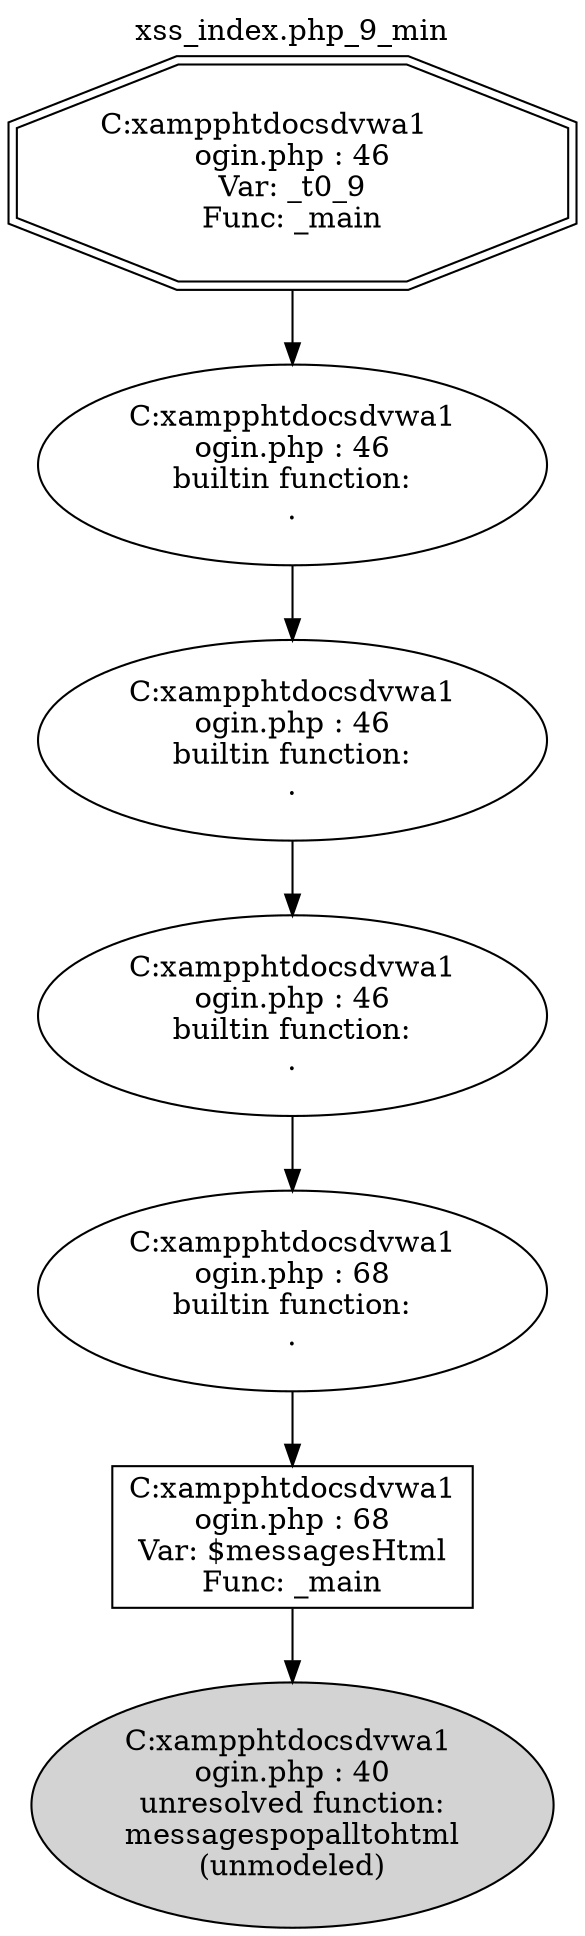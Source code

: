 digraph cfg {
  label="xss_index.php_9_min";
  labelloc=t;
  n1 [shape=doubleoctagon, label="C:\xampp\htdocs\dvwa1\login.php : 46\nVar: _t0_9\nFunc: _main\n"];
  n2 [shape=ellipse, label="C:\xampp\htdocs\dvwa1\login.php : 46\nbuiltin function:\n.\n"];
  n3 [shape=ellipse, label="C:\xampp\htdocs\dvwa1\login.php : 46\nbuiltin function:\n.\n"];
  n4 [shape=ellipse, label="C:\xampp\htdocs\dvwa1\login.php : 46\nbuiltin function:\n.\n"];
  n5 [shape=ellipse, label="C:\xampp\htdocs\dvwa1\login.php : 68\nbuiltin function:\n.\n"];
  n6 [shape=box, label="C:\xampp\htdocs\dvwa1\login.php : 68\nVar: $messagesHtml\nFunc: _main\n"];
  n7 [shape=ellipse, label="C:\xampp\htdocs\dvwa1\login.php : 40\nunresolved function:\nmessagespopalltohtml\n(unmodeled)\n",style=filled];
  n1 -> n2;
  n2 -> n3;
  n3 -> n4;
  n4 -> n5;
  n5 -> n6;
  n6 -> n7;
}

